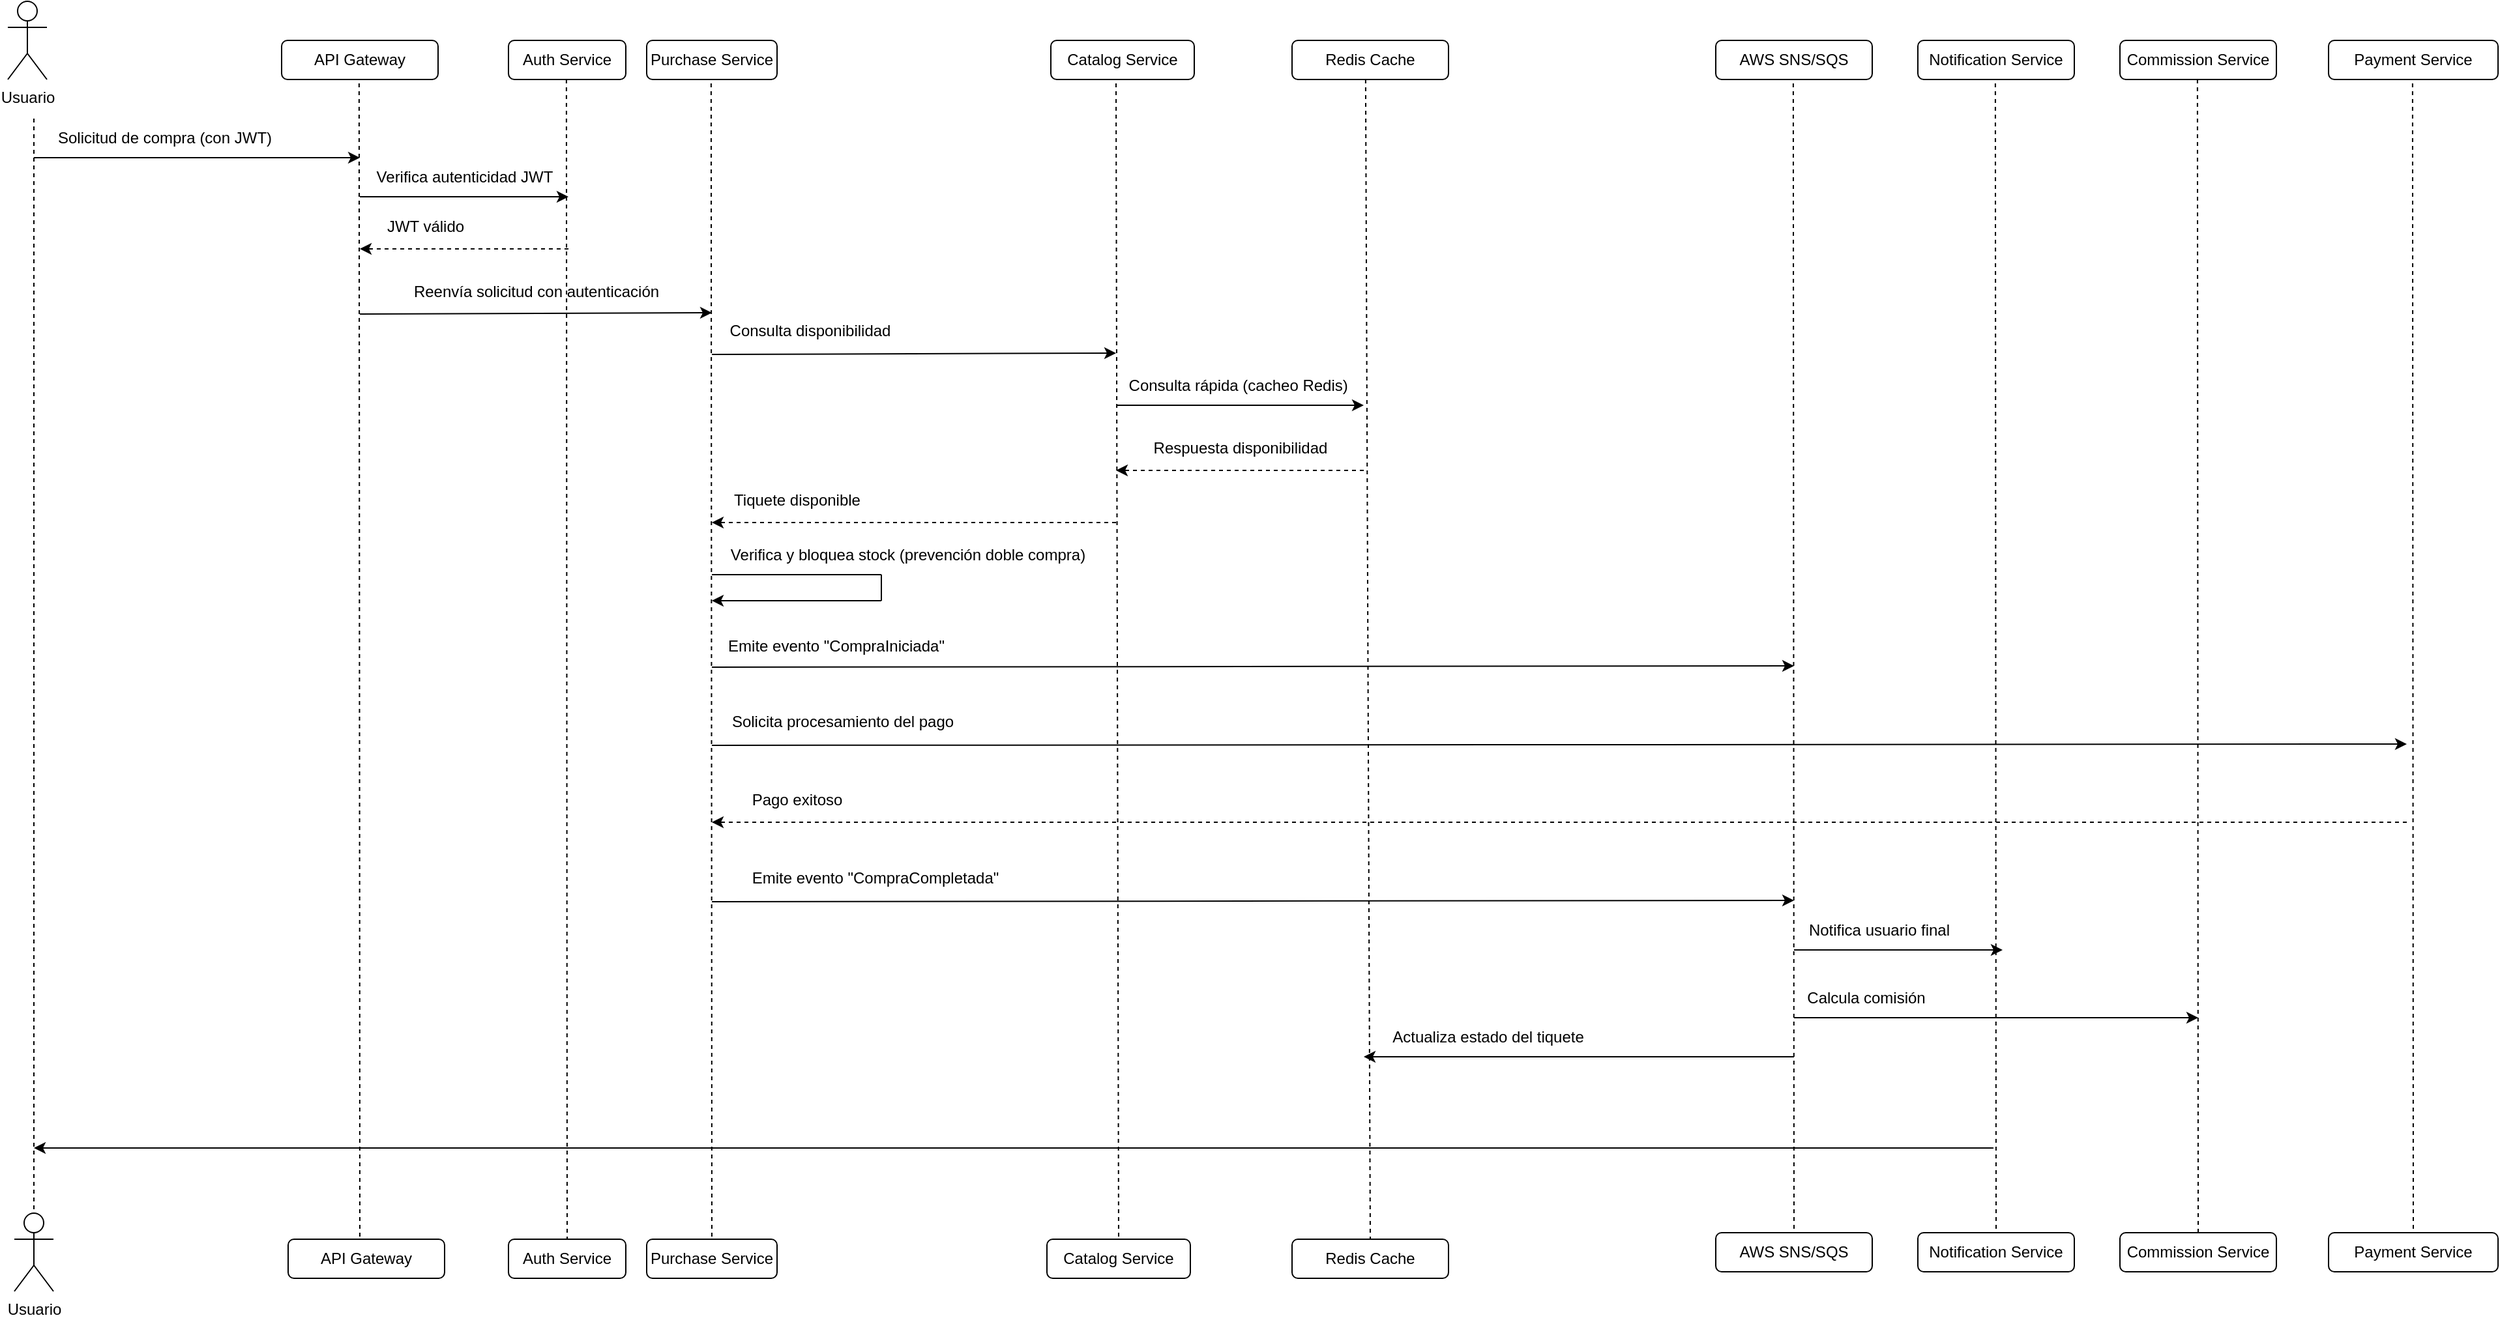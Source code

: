 <mxfile version="27.0.6">
  <diagram name="Página-1" id="SFXhErV-rdTAxzYZ_2gD">
    <mxGraphModel dx="2196" dy="1289" grid="1" gridSize="10" guides="1" tooltips="1" connect="1" arrows="1" fold="1" page="1" pageScale="1" pageWidth="827" pageHeight="1169" math="0" shadow="0">
      <root>
        <mxCell id="0" />
        <mxCell id="1" parent="0" />
        <mxCell id="49foxzXQiOS-zXwnPIbX-1" value="Usuario" style="shape=umlActor;verticalLabelPosition=bottom;verticalAlign=top;html=1;outlineConnect=0;" parent="1" vertex="1">
          <mxGeometry x="30" y="30" width="30" height="60" as="geometry" />
        </mxCell>
        <mxCell id="49foxzXQiOS-zXwnPIbX-3" value="API Gateway&lt;span style=&quot;color: rgba(0, 0, 0, 0); font-family: monospace; font-size: 0px; text-align: start; text-wrap-mode: nowrap;&quot;&gt;%3CmxGraphModel%3E%3Croot%3E%3CmxCell%20id%3D%220%22%2F%3E%3CmxCell%20id%3D%221%22%20parent%3D%220%22%2F%3E%3CmxCell%20id%3D%222%22%20value%3D%22Frontend%20web%2FApp%22%20style%3D%22rounded%3D1%3BwhiteSpace%3Dwrap%3Bhtml%3D1%3B%22%20vertex%3D%221%22%20parent%3D%221%22%3E%3CmxGeometry%20x%3D%22120%22%20y%3D%2260%22%20width%3D%22120%22%20height%3D%2230%22%20as%3D%22geometry%22%2F%3E%3C%2FmxCell%3E%3C%2Froot%3E%3C%2FmxGraphModel%3E&lt;/span&gt;" style="rounded=1;whiteSpace=wrap;html=1;" parent="1" vertex="1">
          <mxGeometry x="240" y="60" width="120" height="30" as="geometry" />
        </mxCell>
        <mxCell id="49foxzXQiOS-zXwnPIbX-4" value="Auth Service" style="rounded=1;whiteSpace=wrap;html=1;" parent="1" vertex="1">
          <mxGeometry x="414" y="60" width="90" height="30" as="geometry" />
        </mxCell>
        <mxCell id="49foxzXQiOS-zXwnPIbX-5" value="Purchase Service" style="rounded=1;whiteSpace=wrap;html=1;" parent="1" vertex="1">
          <mxGeometry x="520" y="60" width="100" height="30" as="geometry" />
        </mxCell>
        <mxCell id="49foxzXQiOS-zXwnPIbX-6" value="Catalog Service" style="rounded=1;whiteSpace=wrap;html=1;" parent="1" vertex="1">
          <mxGeometry x="830" y="60" width="110" height="30" as="geometry" />
        </mxCell>
        <mxCell id="49foxzXQiOS-zXwnPIbX-7" value="Redis Cache" style="rounded=1;whiteSpace=wrap;html=1;" parent="1" vertex="1">
          <mxGeometry x="1015" y="60" width="120" height="30" as="geometry" />
        </mxCell>
        <mxCell id="49foxzXQiOS-zXwnPIbX-19" value="Payment Service" style="rounded=1;whiteSpace=wrap;html=1;" parent="1" vertex="1">
          <mxGeometry x="1810" y="60" width="130" height="30" as="geometry" />
        </mxCell>
        <mxCell id="UUgI_wtLY9CwamsXcvaH-1" value="AWS SNS/SQS" style="rounded=1;whiteSpace=wrap;html=1;" vertex="1" parent="1">
          <mxGeometry x="1340" y="60" width="120" height="30" as="geometry" />
        </mxCell>
        <mxCell id="UUgI_wtLY9CwamsXcvaH-2" value="Notification Service" style="rounded=1;whiteSpace=wrap;html=1;" vertex="1" parent="1">
          <mxGeometry x="1495" y="60" width="120" height="30" as="geometry" />
        </mxCell>
        <mxCell id="UUgI_wtLY9CwamsXcvaH-3" value="Commission Service" style="rounded=1;whiteSpace=wrap;html=1;" vertex="1" parent="1">
          <mxGeometry x="1650" y="60" width="120" height="30" as="geometry" />
        </mxCell>
        <mxCell id="UUgI_wtLY9CwamsXcvaH-4" value="" style="endArrow=none;html=1;rounded=0;dashed=1;" edge="1" parent="1">
          <mxGeometry width="50" height="50" relative="1" as="geometry">
            <mxPoint x="50" y="120" as="sourcePoint" />
            <mxPoint x="50" y="960" as="targetPoint" />
          </mxGeometry>
        </mxCell>
        <mxCell id="UUgI_wtLY9CwamsXcvaH-5" value="" style="endArrow=none;html=1;rounded=0;dashed=1;" edge="1" parent="1">
          <mxGeometry width="50" height="50" relative="1" as="geometry">
            <mxPoint x="299.44" y="93" as="sourcePoint" />
            <mxPoint x="300" y="980" as="targetPoint" />
          </mxGeometry>
        </mxCell>
        <mxCell id="UUgI_wtLY9CwamsXcvaH-6" value="" style="endArrow=none;html=1;rounded=0;dashed=1;entryX=0.5;entryY=0;entryDx=0;entryDy=0;" edge="1" parent="1" target="UUgI_wtLY9CwamsXcvaH-52">
          <mxGeometry width="50" height="50" relative="1" as="geometry">
            <mxPoint x="458.44" y="90" as="sourcePoint" />
            <mxPoint x="458" y="980" as="targetPoint" />
          </mxGeometry>
        </mxCell>
        <mxCell id="UUgI_wtLY9CwamsXcvaH-7" value="" style="endArrow=none;html=1;rounded=0;dashed=1;entryX=0.5;entryY=0;entryDx=0;entryDy=0;" edge="1" parent="1" target="UUgI_wtLY9CwamsXcvaH-53">
          <mxGeometry width="50" height="50" relative="1" as="geometry">
            <mxPoint x="569.44" y="93" as="sourcePoint" />
            <mxPoint x="569" y="960" as="targetPoint" />
          </mxGeometry>
        </mxCell>
        <mxCell id="UUgI_wtLY9CwamsXcvaH-8" value="" style="endArrow=none;html=1;rounded=0;dashed=1;entryX=0.5;entryY=0;entryDx=0;entryDy=0;" edge="1" parent="1" target="UUgI_wtLY9CwamsXcvaH-54">
          <mxGeometry width="50" height="50" relative="1" as="geometry">
            <mxPoint x="880" y="93" as="sourcePoint" />
            <mxPoint x="880" y="960" as="targetPoint" />
          </mxGeometry>
        </mxCell>
        <mxCell id="UUgI_wtLY9CwamsXcvaH-9" value="" style="endArrow=none;html=1;rounded=0;dashed=1;entryX=0.5;entryY=0;entryDx=0;entryDy=0;" edge="1" parent="1" target="UUgI_wtLY9CwamsXcvaH-55">
          <mxGeometry width="50" height="50" relative="1" as="geometry">
            <mxPoint x="1071.44" y="90" as="sourcePoint" />
            <mxPoint x="1071" y="960" as="targetPoint" />
          </mxGeometry>
        </mxCell>
        <mxCell id="UUgI_wtLY9CwamsXcvaH-10" value="" style="endArrow=none;html=1;rounded=0;dashed=1;entryX=0.5;entryY=0;entryDx=0;entryDy=0;" edge="1" parent="1" target="UUgI_wtLY9CwamsXcvaH-57">
          <mxGeometry width="50" height="50" relative="1" as="geometry">
            <mxPoint x="1399.44" y="93" as="sourcePoint" />
            <mxPoint x="1399" y="980" as="targetPoint" />
          </mxGeometry>
        </mxCell>
        <mxCell id="UUgI_wtLY9CwamsXcvaH-11" value="" style="endArrow=none;html=1;rounded=0;dashed=1;entryX=0.5;entryY=0;entryDx=0;entryDy=0;" edge="1" parent="1" target="UUgI_wtLY9CwamsXcvaH-58">
          <mxGeometry width="50" height="50" relative="1" as="geometry">
            <mxPoint x="1554.44" y="93" as="sourcePoint" />
            <mxPoint x="1554" y="960" as="targetPoint" />
          </mxGeometry>
        </mxCell>
        <mxCell id="UUgI_wtLY9CwamsXcvaH-12" value="" style="endArrow=none;html=1;rounded=0;dashed=1;entryX=0.5;entryY=0;entryDx=0;entryDy=0;" edge="1" parent="1" target="UUgI_wtLY9CwamsXcvaH-59">
          <mxGeometry width="50" height="50" relative="1" as="geometry">
            <mxPoint x="1709.44" y="90" as="sourcePoint" />
            <mxPoint x="1710" y="960" as="targetPoint" />
          </mxGeometry>
        </mxCell>
        <mxCell id="UUgI_wtLY9CwamsXcvaH-13" value="" style="endArrow=none;html=1;rounded=0;dashed=1;entryX=0.5;entryY=0;entryDx=0;entryDy=0;" edge="1" parent="1" target="UUgI_wtLY9CwamsXcvaH-56">
          <mxGeometry width="50" height="50" relative="1" as="geometry">
            <mxPoint x="1874.44" y="93" as="sourcePoint" />
            <mxPoint x="1874" y="960" as="targetPoint" />
          </mxGeometry>
        </mxCell>
        <mxCell id="UUgI_wtLY9CwamsXcvaH-14" value="" style="endArrow=classic;html=1;rounded=0;" edge="1" parent="1">
          <mxGeometry width="50" height="50" relative="1" as="geometry">
            <mxPoint x="50" y="150" as="sourcePoint" />
            <mxPoint x="300" y="150" as="targetPoint" />
          </mxGeometry>
        </mxCell>
        <mxCell id="UUgI_wtLY9CwamsXcvaH-15" value="Solicitud de compra (con JWT)" style="text;html=1;align=center;verticalAlign=middle;resizable=0;points=[];autosize=1;strokeColor=none;fillColor=none;" vertex="1" parent="1">
          <mxGeometry x="55" y="120" width="190" height="30" as="geometry" />
        </mxCell>
        <mxCell id="UUgI_wtLY9CwamsXcvaH-16" value="Verifica autenticidad JWT" style="text;html=1;align=center;verticalAlign=middle;resizable=0;points=[];autosize=1;strokeColor=none;fillColor=none;" vertex="1" parent="1">
          <mxGeometry x="300" y="150" width="160" height="30" as="geometry" />
        </mxCell>
        <mxCell id="UUgI_wtLY9CwamsXcvaH-17" value="" style="endArrow=classic;html=1;rounded=0;" edge="1" parent="1">
          <mxGeometry width="50" height="50" relative="1" as="geometry">
            <mxPoint x="300" y="180" as="sourcePoint" />
            <mxPoint x="460" y="180" as="targetPoint" />
          </mxGeometry>
        </mxCell>
        <mxCell id="UUgI_wtLY9CwamsXcvaH-18" value="" style="endArrow=classic;html=1;rounded=0;dashed=1;" edge="1" parent="1">
          <mxGeometry width="50" height="50" relative="1" as="geometry">
            <mxPoint x="460" y="220" as="sourcePoint" />
            <mxPoint x="300" y="220" as="targetPoint" />
          </mxGeometry>
        </mxCell>
        <mxCell id="UUgI_wtLY9CwamsXcvaH-19" value="JWT válido" style="text;html=1;align=center;verticalAlign=middle;resizable=0;points=[];autosize=1;strokeColor=none;fillColor=none;" vertex="1" parent="1">
          <mxGeometry x="310" y="188" width="80" height="30" as="geometry" />
        </mxCell>
        <mxCell id="UUgI_wtLY9CwamsXcvaH-20" value="" style="endArrow=classic;html=1;rounded=0;" edge="1" parent="1">
          <mxGeometry width="50" height="50" relative="1" as="geometry">
            <mxPoint x="300" y="270" as="sourcePoint" />
            <mxPoint x="570" y="269" as="targetPoint" />
          </mxGeometry>
        </mxCell>
        <mxCell id="UUgI_wtLY9CwamsXcvaH-21" value="Reenvía solicitud con autenticación" style="text;html=1;align=center;verticalAlign=middle;resizable=0;points=[];autosize=1;strokeColor=none;fillColor=none;" vertex="1" parent="1">
          <mxGeometry x="330" y="238" width="210" height="30" as="geometry" />
        </mxCell>
        <mxCell id="UUgI_wtLY9CwamsXcvaH-22" value="" style="endArrow=classic;html=1;rounded=0;" edge="1" parent="1">
          <mxGeometry width="50" height="50" relative="1" as="geometry">
            <mxPoint x="570" y="301" as="sourcePoint" />
            <mxPoint x="880" y="300" as="targetPoint" />
          </mxGeometry>
        </mxCell>
        <mxCell id="UUgI_wtLY9CwamsXcvaH-23" value="Consulta disponibilidad" style="text;html=1;align=center;verticalAlign=middle;resizable=0;points=[];autosize=1;strokeColor=none;fillColor=none;" vertex="1" parent="1">
          <mxGeometry x="570" y="268" width="150" height="30" as="geometry" />
        </mxCell>
        <mxCell id="UUgI_wtLY9CwamsXcvaH-25" value="" style="endArrow=classic;html=1;rounded=0;" edge="1" parent="1">
          <mxGeometry width="50" height="50" relative="1" as="geometry">
            <mxPoint x="881" y="340" as="sourcePoint" />
            <mxPoint x="1070" y="340" as="targetPoint" />
          </mxGeometry>
        </mxCell>
        <mxCell id="UUgI_wtLY9CwamsXcvaH-26" value="Consulta rápida (cacheo Redis)&amp;nbsp;" style="text;html=1;align=center;verticalAlign=middle;resizable=0;points=[];autosize=1;strokeColor=none;fillColor=none;" vertex="1" parent="1">
          <mxGeometry x="880" y="310" width="190" height="30" as="geometry" />
        </mxCell>
        <mxCell id="UUgI_wtLY9CwamsXcvaH-27" value="" style="endArrow=classic;html=1;rounded=0;dashed=1;" edge="1" parent="1">
          <mxGeometry width="50" height="50" relative="1" as="geometry">
            <mxPoint x="1070" y="390" as="sourcePoint" />
            <mxPoint x="880" y="390" as="targetPoint" />
          </mxGeometry>
        </mxCell>
        <mxCell id="UUgI_wtLY9CwamsXcvaH-28" value="Respuesta disponibilidad" style="text;html=1;align=center;verticalAlign=middle;resizable=0;points=[];autosize=1;strokeColor=none;fillColor=none;" vertex="1" parent="1">
          <mxGeometry x="895" y="358" width="160" height="30" as="geometry" />
        </mxCell>
        <mxCell id="UUgI_wtLY9CwamsXcvaH-29" value="" style="endArrow=classic;html=1;rounded=0;dashed=1;" edge="1" parent="1">
          <mxGeometry width="50" height="50" relative="1" as="geometry">
            <mxPoint x="880" y="430" as="sourcePoint" />
            <mxPoint x="570" y="430" as="targetPoint" />
          </mxGeometry>
        </mxCell>
        <mxCell id="UUgI_wtLY9CwamsXcvaH-30" value="Tiquete disponible" style="text;html=1;align=center;verticalAlign=middle;resizable=0;points=[];autosize=1;strokeColor=none;fillColor=none;" vertex="1" parent="1">
          <mxGeometry x="575" y="398" width="120" height="30" as="geometry" />
        </mxCell>
        <mxCell id="UUgI_wtLY9CwamsXcvaH-31" value="" style="endArrow=none;html=1;rounded=0;" edge="1" parent="1">
          <mxGeometry width="50" height="50" relative="1" as="geometry">
            <mxPoint x="570" y="470" as="sourcePoint" />
            <mxPoint x="700" y="470" as="targetPoint" />
          </mxGeometry>
        </mxCell>
        <mxCell id="UUgI_wtLY9CwamsXcvaH-32" value="" style="endArrow=none;html=1;rounded=0;" edge="1" parent="1">
          <mxGeometry width="50" height="50" relative="1" as="geometry">
            <mxPoint x="700" y="490" as="sourcePoint" />
            <mxPoint x="700" y="470" as="targetPoint" />
          </mxGeometry>
        </mxCell>
        <mxCell id="UUgI_wtLY9CwamsXcvaH-33" value="" style="endArrow=classic;html=1;rounded=0;" edge="1" parent="1">
          <mxGeometry width="50" height="50" relative="1" as="geometry">
            <mxPoint x="700" y="490" as="sourcePoint" />
            <mxPoint x="570" y="490" as="targetPoint" />
          </mxGeometry>
        </mxCell>
        <mxCell id="UUgI_wtLY9CwamsXcvaH-34" value="Verifica y bloquea stock (prevención doble compra)" style="text;html=1;align=center;verticalAlign=middle;resizable=0;points=[];autosize=1;strokeColor=none;fillColor=none;" vertex="1" parent="1">
          <mxGeometry x="570" y="440" width="300" height="30" as="geometry" />
        </mxCell>
        <mxCell id="UUgI_wtLY9CwamsXcvaH-35" value="" style="endArrow=classic;html=1;rounded=0;" edge="1" parent="1">
          <mxGeometry width="50" height="50" relative="1" as="geometry">
            <mxPoint x="570" y="541" as="sourcePoint" />
            <mxPoint x="1400" y="540" as="targetPoint" />
          </mxGeometry>
        </mxCell>
        <mxCell id="UUgI_wtLY9CwamsXcvaH-36" value="" style="endArrow=classic;html=1;rounded=0;" edge="1" parent="1">
          <mxGeometry width="50" height="50" relative="1" as="geometry">
            <mxPoint x="570" y="601" as="sourcePoint" />
            <mxPoint x="1870" y="600" as="targetPoint" />
          </mxGeometry>
        </mxCell>
        <mxCell id="UUgI_wtLY9CwamsXcvaH-37" value="" style="endArrow=classic;html=1;rounded=0;dashed=1;" edge="1" parent="1">
          <mxGeometry width="50" height="50" relative="1" as="geometry">
            <mxPoint x="1870" y="660" as="sourcePoint" />
            <mxPoint x="570" y="660" as="targetPoint" />
          </mxGeometry>
        </mxCell>
        <mxCell id="UUgI_wtLY9CwamsXcvaH-38" value="" style="endArrow=classic;html=1;rounded=0;" edge="1" parent="1">
          <mxGeometry width="50" height="50" relative="1" as="geometry">
            <mxPoint x="570" y="721" as="sourcePoint" />
            <mxPoint x="1400" y="720" as="targetPoint" />
          </mxGeometry>
        </mxCell>
        <mxCell id="UUgI_wtLY9CwamsXcvaH-39" value="Emite evento &quot;CompraIniciada&quot;" style="text;html=1;align=center;verticalAlign=middle;resizable=0;points=[];autosize=1;strokeColor=none;fillColor=none;" vertex="1" parent="1">
          <mxGeometry x="570" y="510" width="190" height="30" as="geometry" />
        </mxCell>
        <mxCell id="UUgI_wtLY9CwamsXcvaH-40" value="Solicita procesamiento del pago" style="text;html=1;align=center;verticalAlign=middle;resizable=0;points=[];autosize=1;strokeColor=none;fillColor=none;" vertex="1" parent="1">
          <mxGeometry x="575" y="568" width="190" height="30" as="geometry" />
        </mxCell>
        <mxCell id="UUgI_wtLY9CwamsXcvaH-41" value="Pago exitoso" style="text;html=1;align=center;verticalAlign=middle;resizable=0;points=[];autosize=1;strokeColor=none;fillColor=none;" vertex="1" parent="1">
          <mxGeometry x="590" y="628" width="90" height="30" as="geometry" />
        </mxCell>
        <mxCell id="UUgI_wtLY9CwamsXcvaH-42" value="Emite evento &quot;CompraCompletada&quot;" style="text;html=1;align=center;verticalAlign=middle;resizable=0;points=[];autosize=1;strokeColor=none;fillColor=none;" vertex="1" parent="1">
          <mxGeometry x="590" y="688" width="210" height="30" as="geometry" />
        </mxCell>
        <mxCell id="UUgI_wtLY9CwamsXcvaH-43" value="" style="endArrow=classic;html=1;rounded=0;" edge="1" parent="1">
          <mxGeometry width="50" height="50" relative="1" as="geometry">
            <mxPoint x="1400" y="758" as="sourcePoint" />
            <mxPoint x="1560" y="758" as="targetPoint" />
          </mxGeometry>
        </mxCell>
        <mxCell id="UUgI_wtLY9CwamsXcvaH-44" value="" style="endArrow=classic;html=1;rounded=0;" edge="1" parent="1">
          <mxGeometry width="50" height="50" relative="1" as="geometry">
            <mxPoint x="1400" y="810" as="sourcePoint" />
            <mxPoint x="1710" y="810" as="targetPoint" />
          </mxGeometry>
        </mxCell>
        <mxCell id="UUgI_wtLY9CwamsXcvaH-45" value="Notifica usuario final" style="text;html=1;align=center;verticalAlign=middle;resizable=0;points=[];autosize=1;strokeColor=none;fillColor=none;" vertex="1" parent="1">
          <mxGeometry x="1400" y="728" width="130" height="30" as="geometry" />
        </mxCell>
        <mxCell id="UUgI_wtLY9CwamsXcvaH-46" value="Calcula comisión" style="text;html=1;align=center;verticalAlign=middle;resizable=0;points=[];autosize=1;strokeColor=none;fillColor=none;" vertex="1" parent="1">
          <mxGeometry x="1400" y="780" width="110" height="30" as="geometry" />
        </mxCell>
        <mxCell id="UUgI_wtLY9CwamsXcvaH-47" value="" style="endArrow=classic;html=1;rounded=0;" edge="1" parent="1">
          <mxGeometry width="50" height="50" relative="1" as="geometry">
            <mxPoint x="1400" y="840" as="sourcePoint" />
            <mxPoint x="1070" y="840" as="targetPoint" />
          </mxGeometry>
        </mxCell>
        <mxCell id="UUgI_wtLY9CwamsXcvaH-48" value="Actualiza estado del tiquete" style="text;html=1;align=center;verticalAlign=middle;resizable=0;points=[];autosize=1;strokeColor=none;fillColor=none;" vertex="1" parent="1">
          <mxGeometry x="1080" y="810" width="170" height="30" as="geometry" />
        </mxCell>
        <mxCell id="UUgI_wtLY9CwamsXcvaH-49" value="" style="endArrow=classic;html=1;rounded=0;" edge="1" parent="1">
          <mxGeometry width="50" height="50" relative="1" as="geometry">
            <mxPoint x="1553" y="910" as="sourcePoint" />
            <mxPoint x="50" y="910" as="targetPoint" />
          </mxGeometry>
        </mxCell>
        <mxCell id="UUgI_wtLY9CwamsXcvaH-50" value="Usuario" style="shape=umlActor;verticalLabelPosition=bottom;verticalAlign=top;html=1;outlineConnect=0;" vertex="1" parent="1">
          <mxGeometry x="35" y="960" width="30" height="60" as="geometry" />
        </mxCell>
        <mxCell id="UUgI_wtLY9CwamsXcvaH-51" value="API Gateway&lt;span style=&quot;color: rgba(0, 0, 0, 0); font-family: monospace; font-size: 0px; text-align: start; text-wrap-mode: nowrap;&quot;&gt;%3CmxGraphModel%3E%3Croot%3E%3CmxCell%20id%3D%220%22%2F%3E%3CmxCell%20id%3D%221%22%20parent%3D%220%22%2F%3E%3CmxCell%20id%3D%222%22%20value%3D%22Frontend%20web%2FApp%22%20style%3D%22rounded%3D1%3BwhiteSpace%3Dwrap%3Bhtml%3D1%3B%22%20vertex%3D%221%22%20parent%3D%221%22%3E%3CmxGeometry%20x%3D%22120%22%20y%3D%2260%22%20width%3D%22120%22%20height%3D%2230%22%20as%3D%22geometry%22%2F%3E%3C%2FmxCell%3E%3C%2Froot%3E%3C%2FmxGraphModel%3E&lt;/span&gt;" style="rounded=1;whiteSpace=wrap;html=1;" vertex="1" parent="1">
          <mxGeometry x="245" y="980" width="120" height="30" as="geometry" />
        </mxCell>
        <mxCell id="UUgI_wtLY9CwamsXcvaH-52" value="Auth Service" style="rounded=1;whiteSpace=wrap;html=1;" vertex="1" parent="1">
          <mxGeometry x="414" y="980" width="90" height="30" as="geometry" />
        </mxCell>
        <mxCell id="UUgI_wtLY9CwamsXcvaH-53" value="Purchase Service" style="rounded=1;whiteSpace=wrap;html=1;" vertex="1" parent="1">
          <mxGeometry x="520" y="980" width="100" height="30" as="geometry" />
        </mxCell>
        <mxCell id="UUgI_wtLY9CwamsXcvaH-54" value="Catalog Service" style="rounded=1;whiteSpace=wrap;html=1;" vertex="1" parent="1">
          <mxGeometry x="827" y="980" width="110" height="30" as="geometry" />
        </mxCell>
        <mxCell id="UUgI_wtLY9CwamsXcvaH-55" value="Redis Cache" style="rounded=1;whiteSpace=wrap;html=1;" vertex="1" parent="1">
          <mxGeometry x="1015" y="980" width="120" height="30" as="geometry" />
        </mxCell>
        <mxCell id="UUgI_wtLY9CwamsXcvaH-56" value="Payment Service" style="rounded=1;whiteSpace=wrap;html=1;" vertex="1" parent="1">
          <mxGeometry x="1810" y="975" width="130" height="30" as="geometry" />
        </mxCell>
        <mxCell id="UUgI_wtLY9CwamsXcvaH-57" value="AWS SNS/SQS" style="rounded=1;whiteSpace=wrap;html=1;" vertex="1" parent="1">
          <mxGeometry x="1340" y="975" width="120" height="30" as="geometry" />
        </mxCell>
        <mxCell id="UUgI_wtLY9CwamsXcvaH-58" value="Notification Service" style="rounded=1;whiteSpace=wrap;html=1;" vertex="1" parent="1">
          <mxGeometry x="1495" y="975" width="120" height="30" as="geometry" />
        </mxCell>
        <mxCell id="UUgI_wtLY9CwamsXcvaH-59" value="Commission Service" style="rounded=1;whiteSpace=wrap;html=1;" vertex="1" parent="1">
          <mxGeometry x="1650" y="975" width="120" height="30" as="geometry" />
        </mxCell>
      </root>
    </mxGraphModel>
  </diagram>
</mxfile>
